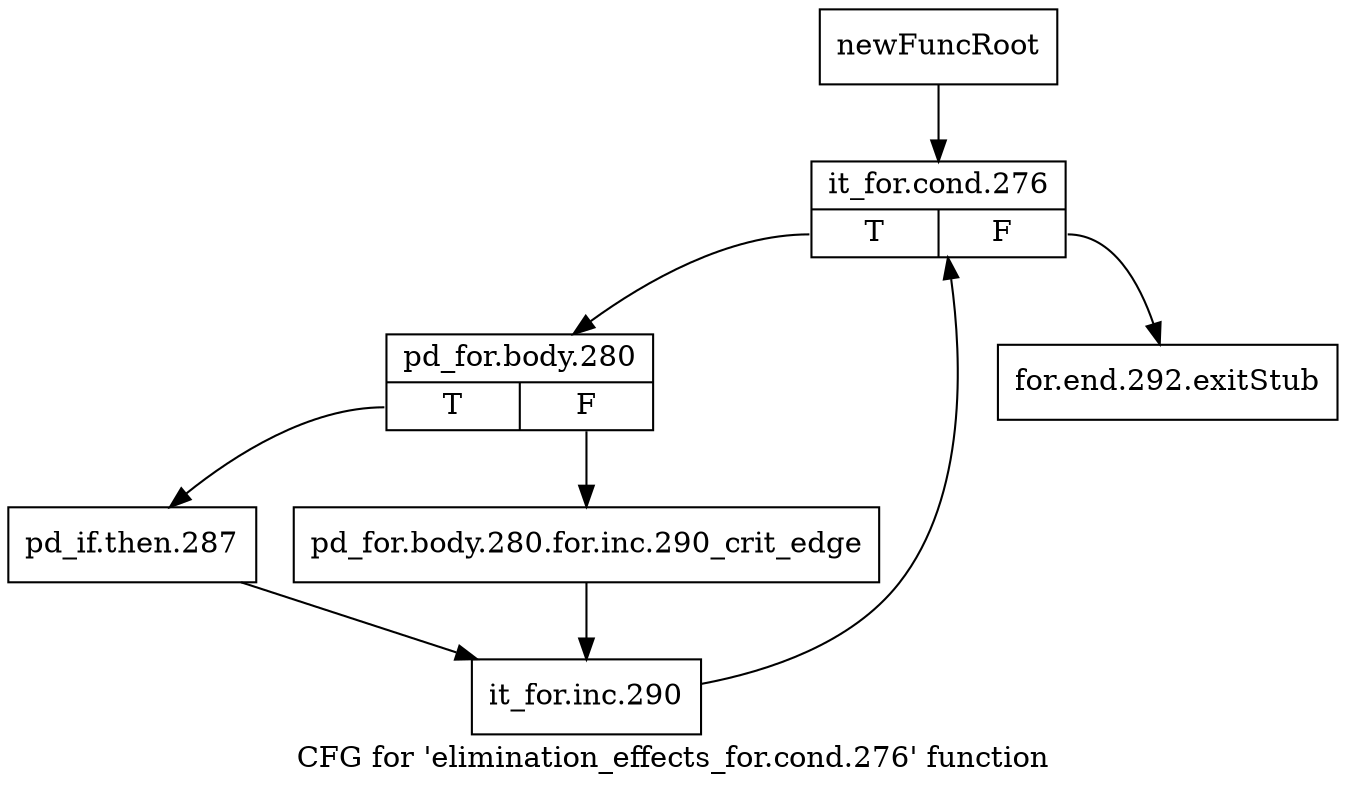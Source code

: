 digraph "CFG for 'elimination_effects_for.cond.276' function" {
	label="CFG for 'elimination_effects_for.cond.276' function";

	Node0xbfecd30 [shape=record,label="{newFuncRoot}"];
	Node0xbfecd30 -> Node0xbfecdd0;
	Node0xbfecd80 [shape=record,label="{for.end.292.exitStub}"];
	Node0xbfecdd0 [shape=record,label="{it_for.cond.276|{<s0>T|<s1>F}}"];
	Node0xbfecdd0:s0 -> Node0xbfece20;
	Node0xbfecdd0:s1 -> Node0xbfecd80;
	Node0xbfece20 [shape=record,label="{pd_for.body.280|{<s0>T|<s1>F}}"];
	Node0xbfece20:s0 -> Node0xbfecec0;
	Node0xbfece20:s1 -> Node0xbfece70;
	Node0xbfece70 [shape=record,label="{pd_for.body.280.for.inc.290_crit_edge}"];
	Node0xbfece70 -> Node0xbfecf10;
	Node0xbfecec0 [shape=record,label="{pd_if.then.287}"];
	Node0xbfecec0 -> Node0xbfecf10;
	Node0xbfecf10 [shape=record,label="{it_for.inc.290}"];
	Node0xbfecf10 -> Node0xbfecdd0;
}

